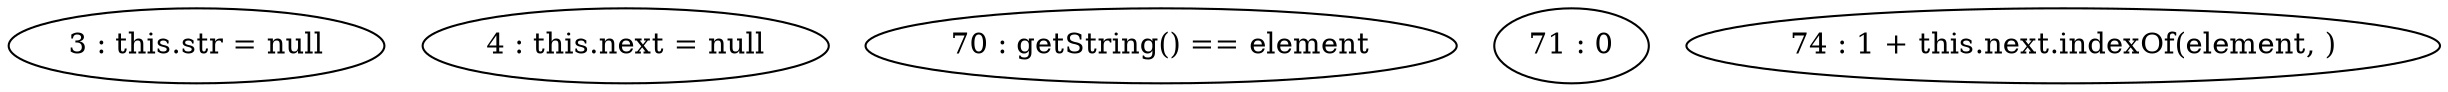 digraph G {
"3 : this.str = null"
"4 : this.next = null"
"70 : getString() == element"
"71 : 0"
"74 : 1 + this.next.indexOf(element, )"
}